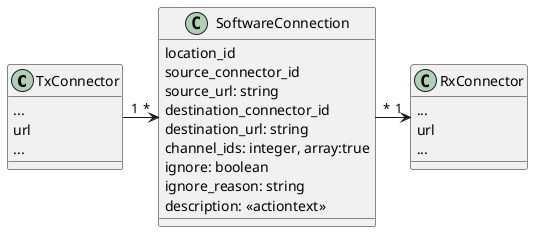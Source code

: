 @startuml

class TxConnector {
  ...
  url
  ...
}

class SoftwareConnection {
  location_id
  source_connector_id
  source_url: string
  destination_connector_id
  destination_url: string
  channel_ids: integer, array:true
  ignore: boolean
  ignore_reason: string
  description: <<actiontext>>
}

class RxConnector {
  ...
  url
  ...
}

TxConnector "1" -> "*" SoftwareConnection
SoftwareConnection "*" -> "1" RxConnector
@enduml
